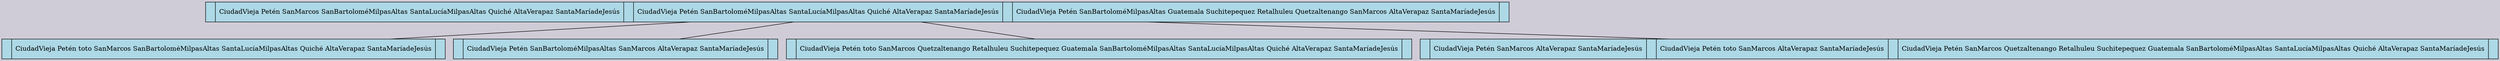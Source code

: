 digraph ArbolB {
bgcolor=" #d0ccd7";
 node [shape=record, style=filled, fillcolor=lightblue, height=0.6, width=1.5];
    edge [arrowhead=none]; 
1774589603 [label="<f0> |  CiudadVieja Petén SanMarcos SanBartoloméMilpasAltas SantaLucíaMilpasAltas Quiché AltaVerapaz SantaMaríadeJesús  | <f1> |  CiudadVieja Petén SanBartoloméMilpasAltas SantaLucíaMilpasAltas Quiché AltaVerapaz SantaMaríadeJesús  | <f2> |  CiudadVieja Petén SanBartoloméMilpasAltas Guatemala Suchitepequez Retalhuleu Quetzaltenango SanMarcos AltaVerapaz SantaMaríadeJesús  | "];
1774589603 -> 74636046;
74636046 [label="    <f0> |  CiudadVieja Petén toto SanMarcos SanBartoloméMilpasAltas SantaLucíaMilpasAltas Quiché AltaVerapaz SantaMaríadeJesús  | "];
1774589603 -> 704178162;
704178162 [label="    <f0> |  CiudadVieja Petén SanBartoloméMilpasAltas SanMarcos AltaVerapaz SantaMaríadeJesús  | "];
1774589603 -> 2146025557;
2146025557 [label="    <f0> |  CiudadVieja Petén toto SanMarcos Quetzaltenango Retalhuleu Suchitepequez Guatemala SanBartoloméMilpasAltas SantaLucíaMilpasAltas Quiché AltaVerapaz SantaMaríadeJesús  | "];
1774589603 -> 589497335;
589497335 [label="    <f0> |  CiudadVieja Petén SanMarcos AltaVerapaz SantaMaríadeJesús  | <f1> |  CiudadVieja Petén toto SanMarcos AltaVerapaz SantaMaríadeJesús  | <f2> |  CiudadVieja Petén SanMarcos Quetzaltenango Retalhuleu Suchitepequez Guatemala SanBartoloméMilpasAltas SantaLucíaMilpasAltas Quiché AltaVerapaz SantaMaríadeJesús  | "];
}
